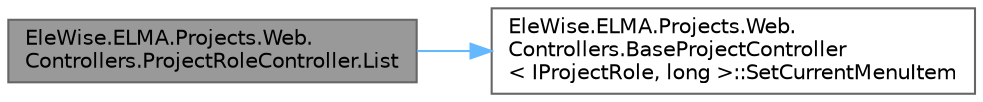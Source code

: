 digraph "EleWise.ELMA.Projects.Web.Controllers.ProjectRoleController.List"
{
 // LATEX_PDF_SIZE
  bgcolor="transparent";
  edge [fontname=Helvetica,fontsize=10,labelfontname=Helvetica,labelfontsize=10];
  node [fontname=Helvetica,fontsize=10,shape=box,height=0.2,width=0.4];
  rankdir="LR";
  Node1 [id="Node000001",label="EleWise.ELMA.Projects.Web.\lControllers.ProjectRoleController.List",height=0.2,width=0.4,color="gray40", fillcolor="grey60", style="filled", fontcolor="black",tooltip="Список ролей по указанному проекту."];
  Node1 -> Node2 [id="edge1_Node000001_Node000002",color="steelblue1",style="solid",tooltip=" "];
  Node2 [id="Node000002",label="EleWise.ELMA.Projects.Web.\lControllers.BaseProjectController\l\< IProjectRole, long \>::SetCurrentMenuItem",height=0.2,width=0.4,color="grey40", fillcolor="white", style="filled",URL="$class_ele_wise_1_1_e_l_m_a_1_1_projects_1_1_web_1_1_controllers_1_1_base_project_controller.html#a6dcc1856b285f34360f6be68fcbaa1ac",tooltip=" "];
}
